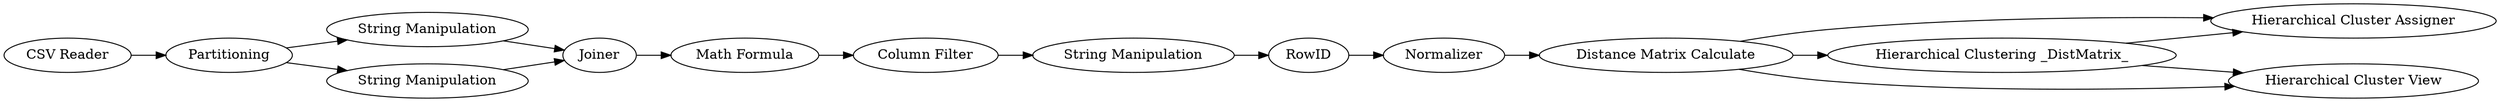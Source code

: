 digraph {
	1 [label="CSV Reader"]
	4 [label="Hierarchical Cluster Assigner"]
	5 [label="Hierarchical Clustering _DistMatrix_"]
	6 [label="Distance Matrix Calculate"]
	7 [label=Normalizer]
	8 [label=RowID]
	9 [label=Partitioning]
	11 [label="String Manipulation"]
	12 [label="String Manipulation"]
	13 [label=Joiner]
	14 [label="Math Formula"]
	15 [label="Column Filter"]
	16 [label="String Manipulation"]
	17 [label="Hierarchical Cluster View"]
	1 -> 9
	5 -> 4
	5 -> 17
	6 -> 5
	6 -> 4
	6 -> 17
	7 -> 6
	8 -> 7
	9 -> 11
	9 -> 12
	11 -> 13
	12 -> 13
	13 -> 14
	14 -> 15
	15 -> 16
	16 -> 8
	rankdir=LR
}

